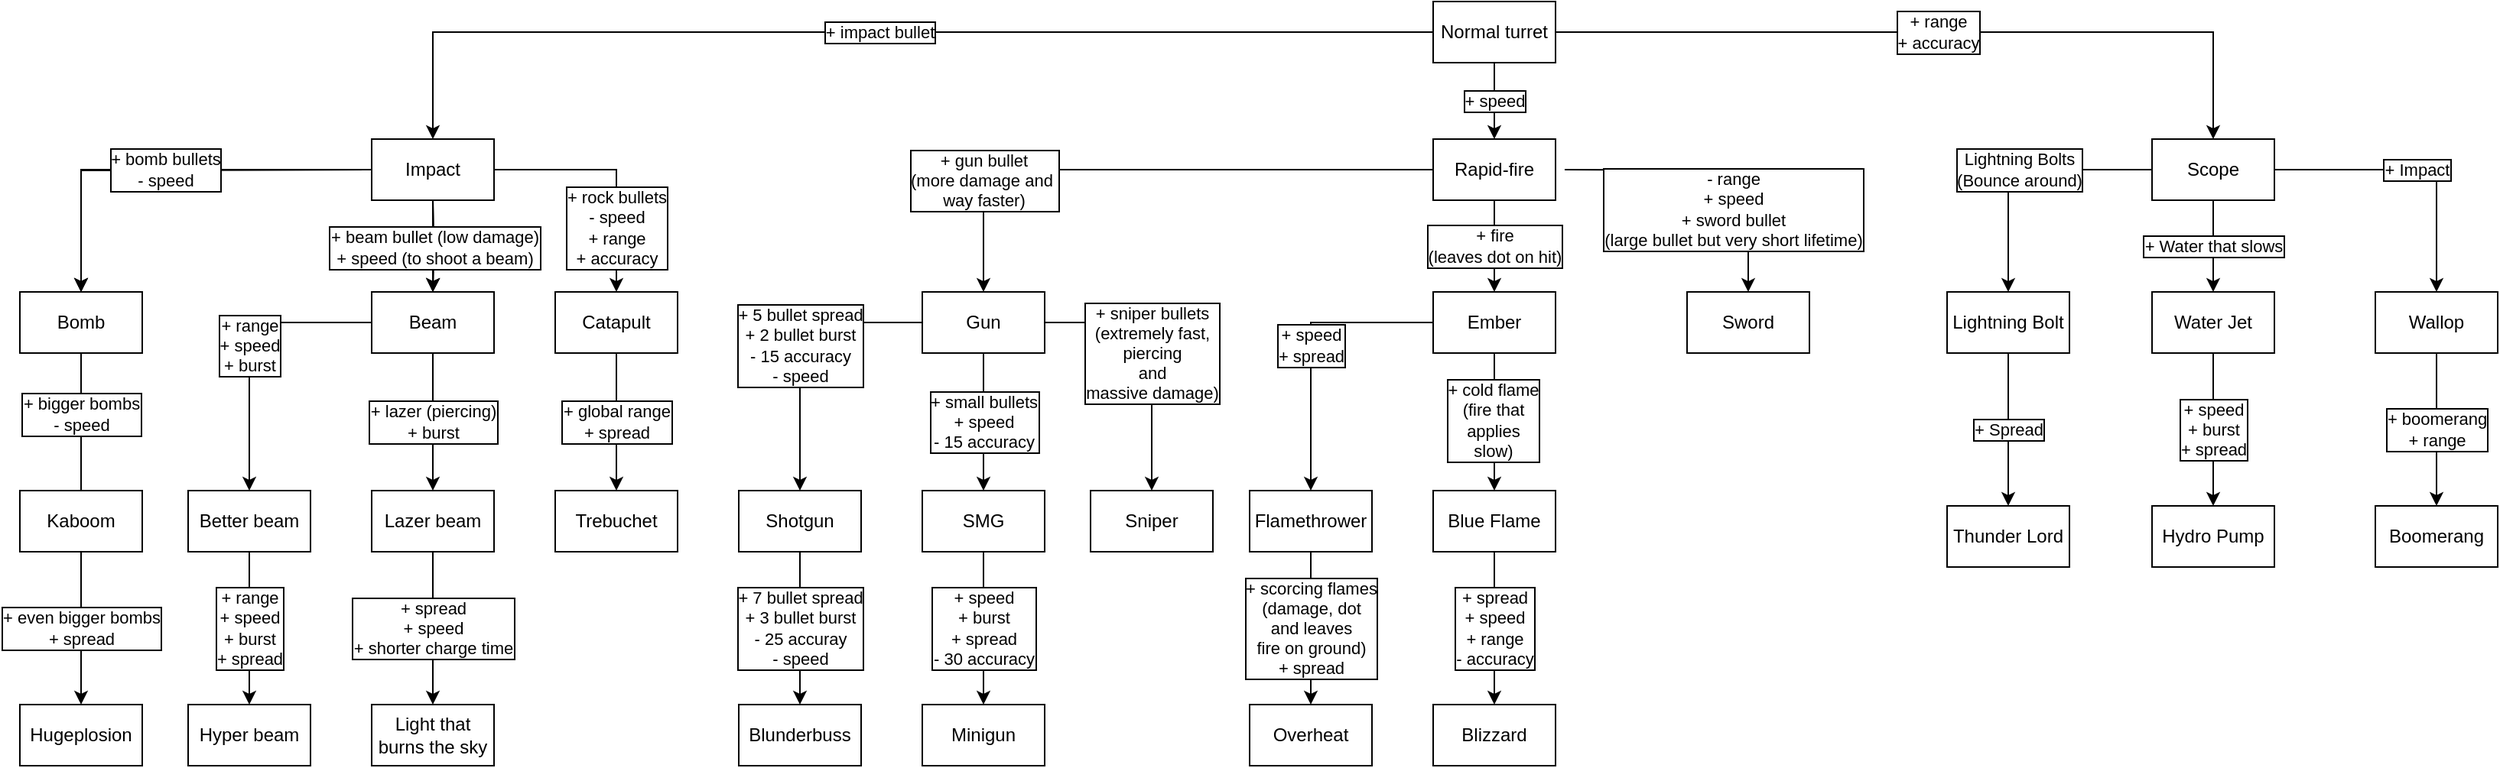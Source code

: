 <mxfile version="22.0.3" type="device">
  <diagram id="Q7nDkFITh00NXHWy7-K4" name="Page-1">
    <mxGraphModel dx="1105" dy="662" grid="1" gridSize="10" guides="1" tooltips="1" connect="1" arrows="1" fold="1" page="1" pageScale="1" pageWidth="4000" pageHeight="700" math="0" shadow="0">
      <root>
        <mxCell id="0" />
        <mxCell id="1" parent="0" />
        <mxCell id="VLRyIlqznZRcnYNGjUtV-8" value="+ range&lt;br&gt;+ accuracy" style="edgeStyle=orthogonalEdgeStyle;rounded=0;orthogonalLoop=1;jettySize=auto;html=1;entryX=0.5;entryY=0;entryDx=0;entryDy=0;labelBorderColor=default;" parent="1" source="VLRyIlqznZRcnYNGjUtV-1" target="VLRyIlqznZRcnYNGjUtV-7" edge="1">
          <mxGeometry relative="1" as="geometry" />
        </mxCell>
        <mxCell id="_5wMx_-kx0hjoRFrakkW-137" value="+ impact bullet" style="edgeStyle=orthogonalEdgeStyle;rounded=0;orthogonalLoop=1;jettySize=auto;html=1;labelBorderColor=default;" parent="1" source="VLRyIlqznZRcnYNGjUtV-1" target="VLRyIlqznZRcnYNGjUtV-2" edge="1">
          <mxGeometry relative="1" as="geometry" />
        </mxCell>
        <mxCell id="_5wMx_-kx0hjoRFrakkW-138" value="+ speed" style="edgeStyle=orthogonalEdgeStyle;rounded=0;orthogonalLoop=1;jettySize=auto;html=1;entryX=0.5;entryY=0;entryDx=0;entryDy=0;labelBorderColor=default;" parent="1" source="VLRyIlqznZRcnYNGjUtV-1" target="VLRyIlqznZRcnYNGjUtV-5" edge="1">
          <mxGeometry relative="1" as="geometry" />
        </mxCell>
        <mxCell id="VLRyIlqznZRcnYNGjUtV-1" value="Normal turret" style="rounded=0;whiteSpace=wrap;html=1;" parent="1" vertex="1">
          <mxGeometry x="1524" y="90" width="80" height="40" as="geometry" />
        </mxCell>
        <mxCell id="VLRyIlqznZRcnYNGjUtV-18" value="+ bomb bullets&lt;br&gt;- speed" style="edgeStyle=orthogonalEdgeStyle;rounded=0;orthogonalLoop=1;jettySize=auto;html=1;" parent="1" source="VLRyIlqznZRcnYNGjUtV-2" target="VLRyIlqznZRcnYNGjUtV-13" edge="1">
          <mxGeometry relative="1" as="geometry" />
        </mxCell>
        <mxCell id="jTilQWdeyiVG8SAP1Mdp-1" value="+ beam bullet (low damage)&lt;br&gt;+ speed (to shoot a beam)" style="edgeStyle=orthogonalEdgeStyle;rounded=0;orthogonalLoop=1;jettySize=auto;html=1;entryX=0.5;entryY=0;entryDx=0;entryDy=0;" parent="1" source="VLRyIlqznZRcnYNGjUtV-2" target="_5wMx_-kx0hjoRFrakkW-30" edge="1">
          <mxGeometry relative="1" as="geometry">
            <Array as="points" />
            <mxPoint x="870.0" y="260" as="targetPoint" />
          </mxGeometry>
        </mxCell>
        <mxCell id="VLRyIlqznZRcnYNGjUtV-2" value="Impact" style="rounded=0;whiteSpace=wrap;html=1;" parent="1" vertex="1">
          <mxGeometry x="830" y="180" width="80" height="40" as="geometry" />
        </mxCell>
        <mxCell id="_5wMx_-kx0hjoRFrakkW-139" value="+ gun bullet&lt;br&gt;(more damage and&amp;nbsp;&lt;br&gt;way faster)" style="edgeStyle=orthogonalEdgeStyle;rounded=0;orthogonalLoop=1;jettySize=auto;html=1;labelBorderColor=default;exitX=0;exitY=0.5;exitDx=0;exitDy=0;" parent="1" source="VLRyIlqznZRcnYNGjUtV-5" target="_5wMx_-kx0hjoRFrakkW-134" edge="1">
          <mxGeometry x="0.608" relative="1" as="geometry">
            <mxPoint x="1520" y="110" as="sourcePoint" />
            <mxPoint as="offset" />
          </mxGeometry>
        </mxCell>
        <mxCell id="IRU_vTcyjv4M9P6Ac7NZ-52" value="- range&lt;br&gt;+ speed&lt;br&gt;+ sword bullet&lt;br&gt;(large bullet but very short lifetime)" style="edgeStyle=orthogonalEdgeStyle;rounded=0;orthogonalLoop=1;jettySize=auto;html=1;entryX=0.5;entryY=0;entryDx=0;entryDy=0;labelBorderColor=default;" parent="1" target="IRU_vTcyjv4M9P6Ac7NZ-37" edge="1">
          <mxGeometry x="0.46" y="-10" relative="1" as="geometry">
            <mxPoint x="1610" y="200" as="sourcePoint" />
            <mxPoint as="offset" />
          </mxGeometry>
        </mxCell>
        <mxCell id="IRU_vTcyjv4M9P6Ac7NZ-53" value="+ fire&lt;br&gt;(leaves dot on hit)" style="edgeStyle=orthogonalEdgeStyle;rounded=0;orthogonalLoop=1;jettySize=auto;html=1;labelBorderColor=default;" parent="1" source="VLRyIlqznZRcnYNGjUtV-5" target="IRU_vTcyjv4M9P6Ac7NZ-19" edge="1">
          <mxGeometry relative="1" as="geometry" />
        </mxCell>
        <mxCell id="VLRyIlqznZRcnYNGjUtV-5" value="Rapid-fire" style="rounded=0;whiteSpace=wrap;html=1;" parent="1" vertex="1">
          <mxGeometry x="1524" y="180" width="80" height="40" as="geometry" />
        </mxCell>
        <mxCell id="Drxne5DX06lcvUppRBQd-18" value="+ Impact" style="edgeStyle=orthogonalEdgeStyle;rounded=0;orthogonalLoop=1;jettySize=auto;html=1;labelBorderColor=default;" edge="1" parent="1" source="VLRyIlqznZRcnYNGjUtV-7" target="jTilQWdeyiVG8SAP1Mdp-2">
          <mxGeometry relative="1" as="geometry" />
        </mxCell>
        <mxCell id="VLRyIlqznZRcnYNGjUtV-7" value="Scope" style="rounded=0;whiteSpace=wrap;html=1;" parent="1" vertex="1">
          <mxGeometry x="1994" y="180" width="80" height="40" as="geometry" />
        </mxCell>
        <mxCell id="VLRyIlqznZRcnYNGjUtV-13" value="Bomb" style="rounded=0;whiteSpace=wrap;html=1;" parent="1" vertex="1">
          <mxGeometry x="600" y="280" width="80" height="40" as="geometry" />
        </mxCell>
        <mxCell id="_5wMx_-kx0hjoRFrakkW-124" value="+ boomerang&lt;br&gt;+ range" style="edgeStyle=orthogonalEdgeStyle;rounded=0;orthogonalLoop=1;jettySize=auto;html=1;entryX=0.5;entryY=0;entryDx=0;entryDy=0;labelBorderColor=default;" parent="1" source="jTilQWdeyiVG8SAP1Mdp-2" target="_5wMx_-kx0hjoRFrakkW-84" edge="1">
          <mxGeometry relative="1" as="geometry" />
        </mxCell>
        <mxCell id="_5wMx_-kx0hjoRFrakkW-125" value="+ rock bullets&lt;br&gt;- speed&lt;br&gt;+ range&lt;br&gt;+ accuracy" style="edgeStyle=orthogonalEdgeStyle;rounded=0;orthogonalLoop=1;jettySize=auto;html=1;labelBorderColor=default;exitX=1;exitY=0.5;exitDx=0;exitDy=0;" parent="1" source="VLRyIlqznZRcnYNGjUtV-2" target="_5wMx_-kx0hjoRFrakkW-121" edge="1">
          <mxGeometry x="0.467" relative="1" as="geometry">
            <mxPoint as="offset" />
          </mxGeometry>
        </mxCell>
        <mxCell id="jTilQWdeyiVG8SAP1Mdp-2" value="Wallop" style="rounded=0;whiteSpace=wrap;html=1;" parent="1" vertex="1">
          <mxGeometry x="2140" y="280" width="80" height="40" as="geometry" />
        </mxCell>
        <mxCell id="_5wMx_-kx0hjoRFrakkW-30" value="Beam" style="rounded=0;whiteSpace=wrap;html=1;" parent="1" vertex="1">
          <mxGeometry x="830" y="280" width="80" height="40" as="geometry" />
        </mxCell>
        <mxCell id="_5wMx_-kx0hjoRFrakkW-34" value="Better beam" style="rounded=0;whiteSpace=wrap;html=1;" parent="1" vertex="1">
          <mxGeometry x="710" y="410" width="80" height="40" as="geometry" />
        </mxCell>
        <mxCell id="_5wMx_-kx0hjoRFrakkW-36" value="Hyper beam" style="rounded=0;whiteSpace=wrap;html=1;" parent="1" vertex="1">
          <mxGeometry x="710" y="550" width="80" height="40" as="geometry" />
        </mxCell>
        <mxCell id="_5wMx_-kx0hjoRFrakkW-38" value="Flamethrower" style="rounded=0;whiteSpace=wrap;html=1;" parent="1" vertex="1">
          <mxGeometry x="830" y="410" width="80" height="40" as="geometry" />
        </mxCell>
        <mxCell id="_5wMx_-kx0hjoRFrakkW-39" value="Overheat" style="rounded=0;whiteSpace=wrap;html=1;" parent="1" vertex="1">
          <mxGeometry x="830" y="550" width="80" height="40" as="geometry" />
        </mxCell>
        <mxCell id="_5wMx_-kx0hjoRFrakkW-48" value="+ bomb bullets&lt;br&gt;- speed" style="edgeStyle=orthogonalEdgeStyle;rounded=0;orthogonalLoop=1;jettySize=auto;html=1;" parent="1" target="_5wMx_-kx0hjoRFrakkW-54" edge="1">
          <mxGeometry relative="1" as="geometry">
            <mxPoint x="830" y="200" as="sourcePoint" />
          </mxGeometry>
        </mxCell>
        <mxCell id="_5wMx_-kx0hjoRFrakkW-49" value="+ beam bullet (low damage)&lt;br&gt;+ speed (to shoot a beam)" style="edgeStyle=orthogonalEdgeStyle;rounded=0;orthogonalLoop=1;jettySize=auto;html=1;entryX=0.5;entryY=0;entryDx=0;entryDy=0;" parent="1" target="_5wMx_-kx0hjoRFrakkW-73" edge="1">
          <mxGeometry relative="1" as="geometry">
            <Array as="points" />
            <mxPoint x="870" y="220" as="sourcePoint" />
            <mxPoint x="870.0" y="260" as="targetPoint" />
          </mxGeometry>
        </mxCell>
        <mxCell id="_5wMx_-kx0hjoRFrakkW-51" value="+ bigger bombs&lt;br&gt;- speed" style="edgeStyle=orthogonalEdgeStyle;rounded=0;orthogonalLoop=1;jettySize=auto;html=1;entryX=0.5;entryY=0;entryDx=0;entryDy=0;labelBorderColor=default;" parent="1" source="_5wMx_-kx0hjoRFrakkW-54" edge="1">
          <mxGeometry x="-0.336" relative="1" as="geometry">
            <mxPoint x="640" y="440" as="targetPoint" />
            <mxPoint as="offset" />
          </mxGeometry>
        </mxCell>
        <mxCell id="_5wMx_-kx0hjoRFrakkW-54" value="Bomb" style="rounded=0;whiteSpace=wrap;html=1;" parent="1" vertex="1">
          <mxGeometry x="600" y="280" width="80" height="40" as="geometry" />
        </mxCell>
        <mxCell id="_5wMx_-kx0hjoRFrakkW-73" value="Beam" style="rounded=0;whiteSpace=wrap;html=1;" parent="1" vertex="1">
          <mxGeometry x="830" y="280" width="80" height="40" as="geometry" />
        </mxCell>
        <mxCell id="HSD4xJo1R1fu4qBwuys--84" value="+ range&lt;br&gt;+ speed&lt;br&gt;+ burst&lt;br&gt;+ spread" style="edgeStyle=orthogonalEdgeStyle;rounded=0;orthogonalLoop=1;jettySize=auto;html=1;entryX=0.5;entryY=0;entryDx=0;entryDy=0;labelBorderColor=default;" parent="1" source="_5wMx_-kx0hjoRFrakkW-77" target="_5wMx_-kx0hjoRFrakkW-79" edge="1">
          <mxGeometry relative="1" as="geometry" />
        </mxCell>
        <mxCell id="_5wMx_-kx0hjoRFrakkW-77" value="Better beam" style="rounded=0;whiteSpace=wrap;html=1;" parent="1" vertex="1">
          <mxGeometry x="710" y="410" width="80" height="40" as="geometry" />
        </mxCell>
        <mxCell id="_5wMx_-kx0hjoRFrakkW-79" value="Hyper beam" style="rounded=0;whiteSpace=wrap;html=1;" parent="1" vertex="1">
          <mxGeometry x="710" y="550" width="80" height="40" as="geometry" />
        </mxCell>
        <mxCell id="HSD4xJo1R1fu4qBwuys--3" value="+ spread&lt;br&gt;+ speed&lt;br&gt;+ shorter charge time" style="edgeStyle=orthogonalEdgeStyle;rounded=0;orthogonalLoop=1;jettySize=auto;html=1;labelBorderColor=default;" parent="1" source="_5wMx_-kx0hjoRFrakkW-81" target="_5wMx_-kx0hjoRFrakkW-120" edge="1">
          <mxGeometry relative="1" as="geometry" />
        </mxCell>
        <mxCell id="_5wMx_-kx0hjoRFrakkW-81" value="Lazer beam" style="rounded=0;whiteSpace=wrap;html=1;" parent="1" vertex="1">
          <mxGeometry x="830" y="410" width="80" height="40" as="geometry" />
        </mxCell>
        <mxCell id="_5wMx_-kx0hjoRFrakkW-82" value="Overheat" style="rounded=0;whiteSpace=wrap;html=1;" parent="1" vertex="1">
          <mxGeometry x="830" y="550" width="80" height="40" as="geometry" />
        </mxCell>
        <mxCell id="_5wMx_-kx0hjoRFrakkW-84" value="Boomerang" style="rounded=0;whiteSpace=wrap;html=1;" parent="1" vertex="1">
          <mxGeometry x="2140" y="420" width="80" height="40" as="geometry" />
        </mxCell>
        <mxCell id="_5wMx_-kx0hjoRFrakkW-89" value="+ bomb bullets&lt;br&gt;- speed" style="edgeStyle=orthogonalEdgeStyle;rounded=0;orthogonalLoop=1;jettySize=auto;html=1;labelBorderColor=default;" parent="1" target="_5wMx_-kx0hjoRFrakkW-95" edge="1">
          <mxGeometry relative="1" as="geometry">
            <mxPoint x="830" y="200" as="sourcePoint" />
          </mxGeometry>
        </mxCell>
        <mxCell id="_5wMx_-kx0hjoRFrakkW-90" value="+ beam bullet (low damage)&lt;br&gt;+ speed (to shoot a beam)" style="edgeStyle=orthogonalEdgeStyle;rounded=0;orthogonalLoop=1;jettySize=auto;html=1;entryX=0.5;entryY=0;entryDx=0;entryDy=0;labelBorderColor=default;" parent="1" target="_5wMx_-kx0hjoRFrakkW-114" edge="1">
          <mxGeometry relative="1" as="geometry">
            <Array as="points" />
            <mxPoint x="870" y="220" as="sourcePoint" />
            <mxPoint x="870.0" y="260" as="targetPoint" />
          </mxGeometry>
        </mxCell>
        <mxCell id="_5wMx_-kx0hjoRFrakkW-95" value="Bomb" style="rounded=0;whiteSpace=wrap;html=1;" parent="1" vertex="1">
          <mxGeometry x="600" y="280" width="80" height="40" as="geometry" />
        </mxCell>
        <mxCell id="_5wMx_-kx0hjoRFrakkW-97" value="+ even bigger bombs&lt;br&gt;+ spread" style="edgeStyle=orthogonalEdgeStyle;rounded=0;orthogonalLoop=1;jettySize=auto;html=1;entryX=0.5;entryY=0;entryDx=0;entryDy=0;labelBorderColor=default;" parent="1" source="_5wMx_-kx0hjoRFrakkW-98" target="_5wMx_-kx0hjoRFrakkW-106" edge="1">
          <mxGeometry relative="1" as="geometry" />
        </mxCell>
        <mxCell id="_5wMx_-kx0hjoRFrakkW-98" value="Kaboom" style="rounded=0;whiteSpace=wrap;html=1;" parent="1" vertex="1">
          <mxGeometry x="600" y="410" width="80" height="40" as="geometry" />
        </mxCell>
        <mxCell id="_5wMx_-kx0hjoRFrakkW-106" value="Hugeplosion" style="rounded=0;whiteSpace=wrap;html=1;" parent="1" vertex="1">
          <mxGeometry x="600" y="550" width="80" height="40" as="geometry" />
        </mxCell>
        <mxCell id="_5wMx_-kx0hjoRFrakkW-112" value="+ range&lt;br&gt;+ speed&lt;br&gt;+ burst" style="edgeStyle=orthogonalEdgeStyle;rounded=0;orthogonalLoop=1;jettySize=auto;html=1;entryX=0.5;entryY=0;entryDx=0;entryDy=0;labelBorderColor=default;" parent="1" source="_5wMx_-kx0hjoRFrakkW-114" target="_5wMx_-kx0hjoRFrakkW-77" edge="1">
          <mxGeometry relative="1" as="geometry">
            <mxPoint x="870" y="380" as="targetPoint" />
          </mxGeometry>
        </mxCell>
        <mxCell id="HSD4xJo1R1fu4qBwuys--2" value="+ lazer (piercing)&lt;br&gt;+ burst" style="edgeStyle=orthogonalEdgeStyle;rounded=0;orthogonalLoop=1;jettySize=auto;html=1;labelBorderColor=default;" parent="1" source="_5wMx_-kx0hjoRFrakkW-114" target="_5wMx_-kx0hjoRFrakkW-81" edge="1">
          <mxGeometry relative="1" as="geometry" />
        </mxCell>
        <mxCell id="_5wMx_-kx0hjoRFrakkW-114" value="Beam" style="rounded=0;whiteSpace=wrap;html=1;" parent="1" vertex="1">
          <mxGeometry x="830" y="280" width="80" height="40" as="geometry" />
        </mxCell>
        <mxCell id="_5wMx_-kx0hjoRFrakkW-120" value="Light that burns the sky" style="rounded=0;whiteSpace=wrap;html=1;labelBorderColor=none;" parent="1" vertex="1">
          <mxGeometry x="830" y="550" width="80" height="40" as="geometry" />
        </mxCell>
        <mxCell id="_5wMx_-kx0hjoRFrakkW-131" value="+ global range&lt;br&gt;+ spread" style="edgeStyle=orthogonalEdgeStyle;rounded=0;orthogonalLoop=1;jettySize=auto;html=1;entryX=0.5;entryY=0;entryDx=0;entryDy=0;labelBorderColor=default;" parent="1" source="_5wMx_-kx0hjoRFrakkW-121" target="_5wMx_-kx0hjoRFrakkW-130" edge="1">
          <mxGeometry relative="1" as="geometry" />
        </mxCell>
        <mxCell id="_5wMx_-kx0hjoRFrakkW-121" value="Catapult" style="rounded=0;whiteSpace=wrap;html=1;labelBorderColor=none;" parent="1" vertex="1">
          <mxGeometry x="950" y="280" width="80" height="40" as="geometry" />
        </mxCell>
        <mxCell id="_5wMx_-kx0hjoRFrakkW-130" value="Trebuchet" style="rounded=0;whiteSpace=wrap;html=1;labelBorderColor=none;" parent="1" vertex="1">
          <mxGeometry x="950" y="410" width="80" height="40" as="geometry" />
        </mxCell>
        <mxCell id="IRU_vTcyjv4M9P6Ac7NZ-1" value="+ 5 bullet spread&lt;br&gt;+ 2 bullet burst&lt;br&gt;- 15 accuracy&lt;br&gt;- speed" style="edgeStyle=orthogonalEdgeStyle;rounded=0;orthogonalLoop=1;jettySize=auto;html=1;labelBorderColor=default;" parent="1" source="_5wMx_-kx0hjoRFrakkW-134" target="_5wMx_-kx0hjoRFrakkW-143" edge="1">
          <mxGeometry relative="1" as="geometry" />
        </mxCell>
        <mxCell id="IRU_vTcyjv4M9P6Ac7NZ-6" value="+ small bullets&lt;br&gt;+ speed&lt;br&gt;- 15 accuracy" style="edgeStyle=orthogonalEdgeStyle;rounded=0;orthogonalLoop=1;jettySize=auto;html=1;entryX=0.5;entryY=0;entryDx=0;entryDy=0;labelBorderColor=default;" parent="1" source="_5wMx_-kx0hjoRFrakkW-134" target="_5wMx_-kx0hjoRFrakkW-144" edge="1">
          <mxGeometry relative="1" as="geometry" />
        </mxCell>
        <mxCell id="_5wMx_-kx0hjoRFrakkW-134" value="Gun" style="rounded=0;whiteSpace=wrap;html=1;" parent="1" vertex="1">
          <mxGeometry x="1190" y="280" width="80" height="40" as="geometry" />
        </mxCell>
        <mxCell id="_5wMx_-kx0hjoRFrakkW-140" value="Punch" style="rounded=0;whiteSpace=wrap;html=1;" parent="1" vertex="1">
          <mxGeometry x="1070" y="410" width="80" height="40" as="geometry" />
        </mxCell>
        <mxCell id="_5wMx_-kx0hjoRFrakkW-141" value="Flamethrower" style="rounded=0;whiteSpace=wrap;html=1;" parent="1" vertex="1">
          <mxGeometry x="1190" y="410" width="80" height="40" as="geometry" />
        </mxCell>
        <mxCell id="IRU_vTcyjv4M9P6Ac7NZ-4" value="+ 7 bullet spread&lt;br&gt;+ 3 bullet burst&lt;br&gt;- 25 accuray&lt;br&gt;- speed" style="edgeStyle=orthogonalEdgeStyle;rounded=0;orthogonalLoop=1;jettySize=auto;html=1;entryX=0.5;entryY=0;entryDx=0;entryDy=0;labelBorderColor=default;" parent="1" source="_5wMx_-kx0hjoRFrakkW-143" target="IRU_vTcyjv4M9P6Ac7NZ-3" edge="1">
          <mxGeometry relative="1" as="geometry" />
        </mxCell>
        <mxCell id="_5wMx_-kx0hjoRFrakkW-143" value="Shotgun" style="rounded=0;whiteSpace=wrap;html=1;" parent="1" vertex="1">
          <mxGeometry x="1070" y="410" width="80" height="40" as="geometry" />
        </mxCell>
        <mxCell id="IRU_vTcyjv4M9P6Ac7NZ-8" value="+ speed&lt;br&gt;+ burst&lt;br&gt;+ spread&lt;br&gt;- 30 accuracy" style="edgeStyle=orthogonalEdgeStyle;rounded=0;orthogonalLoop=1;jettySize=auto;html=1;entryX=0.5;entryY=0;entryDx=0;entryDy=0;labelBorderColor=default;" parent="1" source="_5wMx_-kx0hjoRFrakkW-144" target="IRU_vTcyjv4M9P6Ac7NZ-7" edge="1">
          <mxGeometry relative="1" as="geometry" />
        </mxCell>
        <mxCell id="_5wMx_-kx0hjoRFrakkW-144" value="SMG" style="rounded=0;whiteSpace=wrap;html=1;" parent="1" vertex="1">
          <mxGeometry x="1190" y="410" width="80" height="40" as="geometry" />
        </mxCell>
        <mxCell id="IRU_vTcyjv4M9P6Ac7NZ-11" value="+ sniper bullets&lt;br&gt;(extremely fast, &lt;br&gt;piercing&lt;br&gt;and &lt;br&gt;massive damage)" style="edgeStyle=orthogonalEdgeStyle;rounded=0;orthogonalLoop=1;jettySize=auto;html=1;entryX=0.5;entryY=0;entryDx=0;entryDy=0;labelBorderColor=default;exitX=1;exitY=0.5;exitDx=0;exitDy=0;" parent="1" source="_5wMx_-kx0hjoRFrakkW-134" target="IRU_vTcyjv4M9P6Ac7NZ-10" edge="1">
          <mxGeometry relative="1" as="geometry">
            <mxPoint x="1340" y="310" as="sourcePoint" />
          </mxGeometry>
        </mxCell>
        <mxCell id="IRU_vTcyjv4M9P6Ac7NZ-3" value="Blunderbuss" style="rounded=0;whiteSpace=wrap;html=1;" parent="1" vertex="1">
          <mxGeometry x="1070" y="550" width="80" height="40" as="geometry" />
        </mxCell>
        <mxCell id="IRU_vTcyjv4M9P6Ac7NZ-7" value="Minigun" style="rounded=0;whiteSpace=wrap;html=1;" parent="1" vertex="1">
          <mxGeometry x="1190" y="550" width="80" height="40" as="geometry" />
        </mxCell>
        <mxCell id="IRU_vTcyjv4M9P6Ac7NZ-10" value="Sniper" style="rounded=0;whiteSpace=wrap;html=1;labelBorderColor=none;" parent="1" vertex="1">
          <mxGeometry x="1300" y="410" width="80" height="40" as="geometry" />
        </mxCell>
        <mxCell id="IRU_vTcyjv4M9P6Ac7NZ-62" style="edgeStyle=orthogonalEdgeStyle;rounded=0;orthogonalLoop=1;jettySize=auto;html=1;entryX=0.5;entryY=0;entryDx=0;entryDy=0;labelBorderColor=default;" parent="1" source="IRU_vTcyjv4M9P6Ac7NZ-19" target="IRU_vTcyjv4M9P6Ac7NZ-29" edge="1">
          <mxGeometry relative="1" as="geometry" />
        </mxCell>
        <mxCell id="HSD4xJo1R1fu4qBwuys--4" value="+ cold flame&lt;br&gt;(fire that &lt;br&gt;applies&lt;br&gt;slow)" style="edgeLabel;html=1;align=center;verticalAlign=middle;resizable=0;points=[];labelBorderColor=default;" parent="IRU_vTcyjv4M9P6Ac7NZ-62" vertex="1" connectable="0">
          <mxGeometry x="-0.035" y="-1" relative="1" as="geometry">
            <mxPoint as="offset" />
          </mxGeometry>
        </mxCell>
        <mxCell id="IRU_vTcyjv4M9P6Ac7NZ-64" value="+ speed&lt;br&gt;+ spread" style="edgeStyle=orthogonalEdgeStyle;rounded=0;orthogonalLoop=1;jettySize=auto;html=1;labelBorderColor=default;" parent="1" source="IRU_vTcyjv4M9P6Ac7NZ-19" target="IRU_vTcyjv4M9P6Ac7NZ-24" edge="1">
          <mxGeometry relative="1" as="geometry" />
        </mxCell>
        <mxCell id="IRU_vTcyjv4M9P6Ac7NZ-19" value="Ember" style="rounded=0;whiteSpace=wrap;html=1;" parent="1" vertex="1">
          <mxGeometry x="1524" y="280" width="80" height="40" as="geometry" />
        </mxCell>
        <mxCell id="IRU_vTcyjv4M9P6Ac7NZ-20" value="Punch" style="rounded=0;whiteSpace=wrap;html=1;" parent="1" vertex="1">
          <mxGeometry x="1404" y="410" width="80" height="40" as="geometry" />
        </mxCell>
        <mxCell id="IRU_vTcyjv4M9P6Ac7NZ-65" value="+ scorcing flames&lt;br&gt;(damage, dot&lt;br&gt;and leaves&lt;br&gt;fire on ground)&lt;br&gt;+ spread" style="edgeStyle=orthogonalEdgeStyle;rounded=0;orthogonalLoop=1;jettySize=auto;html=1;entryX=0.5;entryY=0;entryDx=0;entryDy=0;labelBorderColor=default;" parent="1" source="IRU_vTcyjv4M9P6Ac7NZ-24" target="IRU_vTcyjv4M9P6Ac7NZ-30" edge="1">
          <mxGeometry relative="1" as="geometry" />
        </mxCell>
        <mxCell id="IRU_vTcyjv4M9P6Ac7NZ-24" value="Flamethrower" style="rounded=0;whiteSpace=wrap;html=1;" parent="1" vertex="1">
          <mxGeometry x="1404" y="410" width="80" height="40" as="geometry" />
        </mxCell>
        <mxCell id="IRU_vTcyjv4M9P6Ac7NZ-63" value="+ spread&lt;br&gt;+ speed&lt;br&gt;+ range&lt;br&gt;- accuracy" style="edgeStyle=orthogonalEdgeStyle;rounded=0;orthogonalLoop=1;jettySize=auto;html=1;labelBorderColor=default;" parent="1" source="IRU_vTcyjv4M9P6Ac7NZ-29" target="IRU_vTcyjv4M9P6Ac7NZ-33" edge="1">
          <mxGeometry relative="1" as="geometry" />
        </mxCell>
        <mxCell id="IRU_vTcyjv4M9P6Ac7NZ-29" value="Blue Flame" style="rounded=0;whiteSpace=wrap;html=1;labelBorderColor=none;" parent="1" vertex="1">
          <mxGeometry x="1524" y="410" width="80" height="40" as="geometry" />
        </mxCell>
        <mxCell id="IRU_vTcyjv4M9P6Ac7NZ-30" value="Overheat" style="rounded=0;whiteSpace=wrap;html=1;" parent="1" vertex="1">
          <mxGeometry x="1404" y="550" width="80" height="40" as="geometry" />
        </mxCell>
        <mxCell id="IRU_vTcyjv4M9P6Ac7NZ-33" value="Blizzard" style="rounded=0;whiteSpace=wrap;html=1;labelBorderColor=none;" parent="1" vertex="1">
          <mxGeometry x="1524" y="550" width="80" height="40" as="geometry" />
        </mxCell>
        <mxCell id="IRU_vTcyjv4M9P6Ac7NZ-37" value="Sword" style="rounded=0;whiteSpace=wrap;html=1;" parent="1" vertex="1">
          <mxGeometry x="1690" y="280" width="80" height="40" as="geometry" />
        </mxCell>
        <mxCell id="HSD4xJo1R1fu4qBwuys--65" value="Lightning Bolts &lt;br&gt;(Bounce around)" style="edgeStyle=orthogonalEdgeStyle;rounded=0;orthogonalLoop=1;jettySize=auto;html=1;labelBorderColor=default;" parent="1" source="VLRyIlqznZRcnYNGjUtV-7" target="HSD4xJo1R1fu4qBwuys--17" edge="1">
          <mxGeometry x="0.001" relative="1" as="geometry">
            <mxPoint x="1790" y="180" as="sourcePoint" />
            <mxPoint as="offset" />
          </mxGeometry>
        </mxCell>
        <mxCell id="HSD4xJo1R1fu4qBwuys--12" value="Flamethrower" style="rounded=0;whiteSpace=wrap;html=1;" parent="1" vertex="1">
          <mxGeometry x="1860" y="280" width="80" height="40" as="geometry" />
        </mxCell>
        <mxCell id="HSD4xJo1R1fu4qBwuys--67" value="+ Spread" style="edgeStyle=orthogonalEdgeStyle;rounded=0;orthogonalLoop=1;jettySize=auto;html=1;entryX=0.5;entryY=0;entryDx=0;entryDy=0;labelBorderColor=default;" parent="1" source="HSD4xJo1R1fu4qBwuys--17" target="HSD4xJo1R1fu4qBwuys--22" edge="1">
          <mxGeometry relative="1" as="geometry" />
        </mxCell>
        <mxCell id="HSD4xJo1R1fu4qBwuys--17" value="Lightning Bolt" style="rounded=0;whiteSpace=wrap;html=1;" parent="1" vertex="1">
          <mxGeometry x="1860" y="280" width="80" height="40" as="geometry" />
        </mxCell>
        <mxCell id="HSD4xJo1R1fu4qBwuys--22" value="Thunder Lord" style="rounded=0;whiteSpace=wrap;html=1;" parent="1" vertex="1">
          <mxGeometry x="1860" y="420" width="80" height="40" as="geometry" />
        </mxCell>
        <mxCell id="HSD4xJo1R1fu4qBwuys--70" value="+ Water that slows" style="edgeStyle=orthogonalEdgeStyle;rounded=0;orthogonalLoop=1;jettySize=auto;html=1;labelBorderColor=default;exitX=0.5;exitY=1;exitDx=0;exitDy=0;" parent="1" source="VLRyIlqznZRcnYNGjUtV-7" target="HSD4xJo1R1fu4qBwuys--35" edge="1">
          <mxGeometry relative="1" as="geometry">
            <mxPoint x="1994.0" y="300.0" as="sourcePoint" />
          </mxGeometry>
        </mxCell>
        <mxCell id="HSD4xJo1R1fu4qBwuys--71" value="+ speed&lt;br&gt;+ burst&lt;br&gt;+ spread" style="edgeStyle=orthogonalEdgeStyle;rounded=0;orthogonalLoop=1;jettySize=auto;html=1;labelBorderColor=default;" parent="1" source="HSD4xJo1R1fu4qBwuys--35" target="HSD4xJo1R1fu4qBwuys--41" edge="1">
          <mxGeometry relative="1" as="geometry" />
        </mxCell>
        <mxCell id="HSD4xJo1R1fu4qBwuys--35" value="Water Jet" style="rounded=0;whiteSpace=wrap;html=1;" parent="1" vertex="1">
          <mxGeometry x="1994" y="280" width="80" height="40" as="geometry" />
        </mxCell>
        <mxCell id="HSD4xJo1R1fu4qBwuys--41" value="Hydro Pump" style="rounded=0;whiteSpace=wrap;html=1;" parent="1" vertex="1">
          <mxGeometry x="1994" y="420" width="80" height="40" as="geometry" />
        </mxCell>
      </root>
    </mxGraphModel>
  </diagram>
</mxfile>
